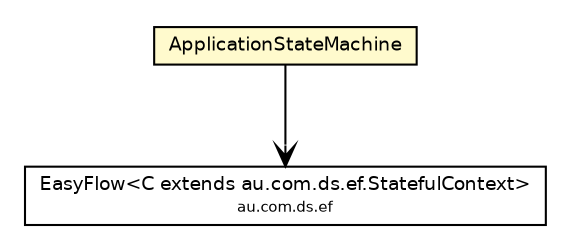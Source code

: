 #!/usr/local/bin/dot
#
# Class diagram 
# Generated by UMLGraph version 5.1 (http://www.umlgraph.org/)
#

digraph G {
	edge [fontname="Helvetica",fontsize=10,labelfontname="Helvetica",labelfontsize=10];
	node [fontname="Helvetica",fontsize=10,shape=plaintext];
	nodesep=0.25;
	ranksep=0.5;
	// com.connectlife.coreserver.ApplicationStateMachine
	c705 [label=<<table title="com.connectlife.coreserver.ApplicationStateMachine" border="0" cellborder="1" cellspacing="0" cellpadding="2" port="p" bgcolor="lemonChiffon" href="./ApplicationStateMachine.html">
		<tr><td><table border="0" cellspacing="0" cellpadding="1">
<tr><td align="center" balign="center"> ApplicationStateMachine </td></tr>
		</table></td></tr>
		</table>>, fontname="Helvetica", fontcolor="black", fontsize=9.0];
	// com.connectlife.coreserver.ApplicationStateMachine NAVASSOC au.com.ds.ef.EasyFlow<C extends au.com.ds.ef.StatefulContext>
	c705:p -> c751:p [taillabel="", label="", headlabel="", fontname="Helvetica", fontcolor="black", fontsize=10.0, color="black", arrowhead=open];
	// au.com.ds.ef.EasyFlow<C extends au.com.ds.ef.StatefulContext>
	c751 [label=<<table title="au.com.ds.ef.EasyFlow" border="0" cellborder="1" cellspacing="0" cellpadding="2" port="p" href="http://java.sun.com/j2se/1.4.2/docs/api/au/com/ds/ef/EasyFlow.html">
		<tr><td><table border="0" cellspacing="0" cellpadding="1">
<tr><td align="center" balign="center"> EasyFlow&lt;C extends au.com.ds.ef.StatefulContext&gt; </td></tr>
<tr><td align="center" balign="center"><font point-size="7.0"> au.com.ds.ef </font></td></tr>
		</table></td></tr>
		</table>>, fontname="Helvetica", fontcolor="black", fontsize=9.0];
}

